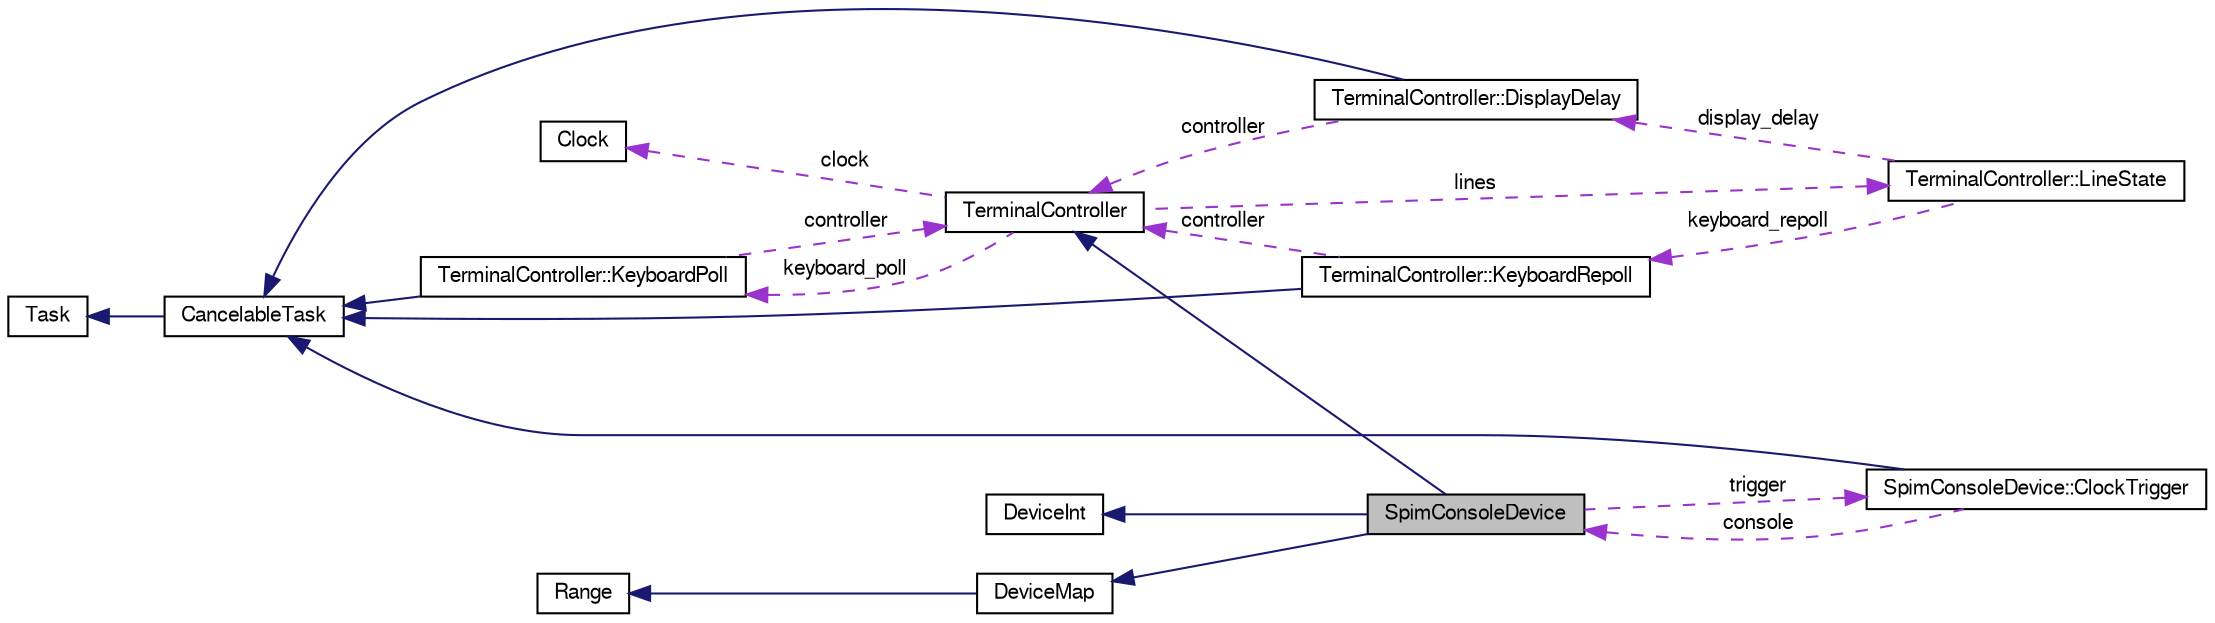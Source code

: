 digraph G
{
  edge [fontname="FreeSans",fontsize="10",labelfontname="FreeSans",labelfontsize="10"];
  node [fontname="FreeSans",fontsize="10",shape=record];
  rankdir=LR;
  Node1 [label="SpimConsoleDevice",height=0.2,width=0.4,color="black", fillcolor="grey75", style="filled" fontcolor="black"];
  Node2 -> Node1 [dir=back,color="midnightblue",fontsize="10",style="solid"];
  Node2 [label="TerminalController",height=0.2,width=0.4,color="black", fillcolor="white", style="filled",URL="$classTerminalController.html"];
  Node3 -> Node2 [dir=back,color="darkorchid3",fontsize="10",style="dashed",label="keyboard_poll"];
  Node3 [label="TerminalController::KeyboardPoll",height=0.2,width=0.4,color="black", fillcolor="white", style="filled",URL="$classTerminalController_1_1KeyboardPoll.html"];
  Node4 -> Node3 [dir=back,color="midnightblue",fontsize="10",style="solid"];
  Node4 [label="CancelableTask",height=0.2,width=0.4,color="black", fillcolor="white", style="filled",URL="$classCancelableTask.html"];
  Node5 -> Node4 [dir=back,color="midnightblue",fontsize="10",style="solid"];
  Node5 [label="Task",height=0.2,width=0.4,color="black", fillcolor="white", style="filled",URL="$classTask.html"];
  Node2 -> Node3 [dir=back,color="darkorchid3",fontsize="10",style="dashed",label="controller"];
  Node6 -> Node2 [dir=back,color="darkorchid3",fontsize="10",style="dashed",label="lines"];
  Node6 [label="TerminalController::LineState",height=0.2,width=0.4,color="black", fillcolor="white", style="filled",URL="$structTerminalController_1_1LineState.html"];
  Node7 -> Node6 [dir=back,color="darkorchid3",fontsize="10",style="dashed",label="keyboard_repoll"];
  Node7 [label="TerminalController::KeyboardRepoll",height=0.2,width=0.4,color="black", fillcolor="white", style="filled",URL="$classTerminalController_1_1KeyboardRepoll.html"];
  Node4 -> Node7 [dir=back,color="midnightblue",fontsize="10",style="solid"];
  Node2 -> Node7 [dir=back,color="darkorchid3",fontsize="10",style="dashed",label="controller"];
  Node8 -> Node6 [dir=back,color="darkorchid3",fontsize="10",style="dashed",label="display_delay"];
  Node8 [label="TerminalController::DisplayDelay",height=0.2,width=0.4,color="black", fillcolor="white", style="filled",URL="$classTerminalController_1_1DisplayDelay.html"];
  Node4 -> Node8 [dir=back,color="midnightblue",fontsize="10",style="solid"];
  Node2 -> Node8 [dir=back,color="darkorchid3",fontsize="10",style="dashed",label="controller"];
  Node9 -> Node2 [dir=back,color="darkorchid3",fontsize="10",style="dashed",label="clock"];
  Node9 [label="Clock",height=0.2,width=0.4,color="black", fillcolor="white", style="filled",URL="$classClock.html"];
  Node10 -> Node1 [dir=back,color="midnightblue",fontsize="10",style="solid"];
  Node10 [label="DeviceMap",height=0.2,width=0.4,color="black", fillcolor="white", style="filled",URL="$classDeviceMap.html"];
  Node11 -> Node10 [dir=back,color="midnightblue",fontsize="10",style="solid"];
  Node11 [label="Range",height=0.2,width=0.4,color="black", fillcolor="white", style="filled",URL="$classRange.html"];
  Node12 -> Node1 [dir=back,color="midnightblue",fontsize="10",style="solid"];
  Node12 [label="DeviceInt",height=0.2,width=0.4,color="black", fillcolor="white", style="filled",URL="$classDeviceInt.html"];
  Node13 -> Node1 [dir=back,color="darkorchid3",fontsize="10",style="dashed",label="trigger"];
  Node13 [label="SpimConsoleDevice::ClockTrigger",height=0.2,width=0.4,color="black", fillcolor="white", style="filled",URL="$classSpimConsoleDevice_1_1ClockTrigger.html"];
  Node4 -> Node13 [dir=back,color="midnightblue",fontsize="10",style="solid"];
  Node1 -> Node13 [dir=back,color="darkorchid3",fontsize="10",style="dashed",label="console"];
}
